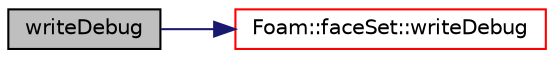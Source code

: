 digraph "writeDebug"
{
  bgcolor="transparent";
  edge [fontname="Helvetica",fontsize="10",labelfontname="Helvetica",labelfontsize="10"];
  node [fontname="Helvetica",fontsize="10",shape=record];
  rankdir="LR";
  Node1 [label="writeDebug",height=0.2,width=0.4,color="black", fillcolor="grey75", style="filled", fontcolor="black"];
  Node1 -> Node2 [color="midnightblue",fontsize="10",style="solid",fontname="Helvetica"];
  Node2 [label="Foam::faceSet::writeDebug",height=0.2,width=0.4,color="red",URL="$a00737.html#a2e0459def09f570b9eec9aeabd517d5f",tooltip="Write maxLen items with label and coordinates. "];
}
